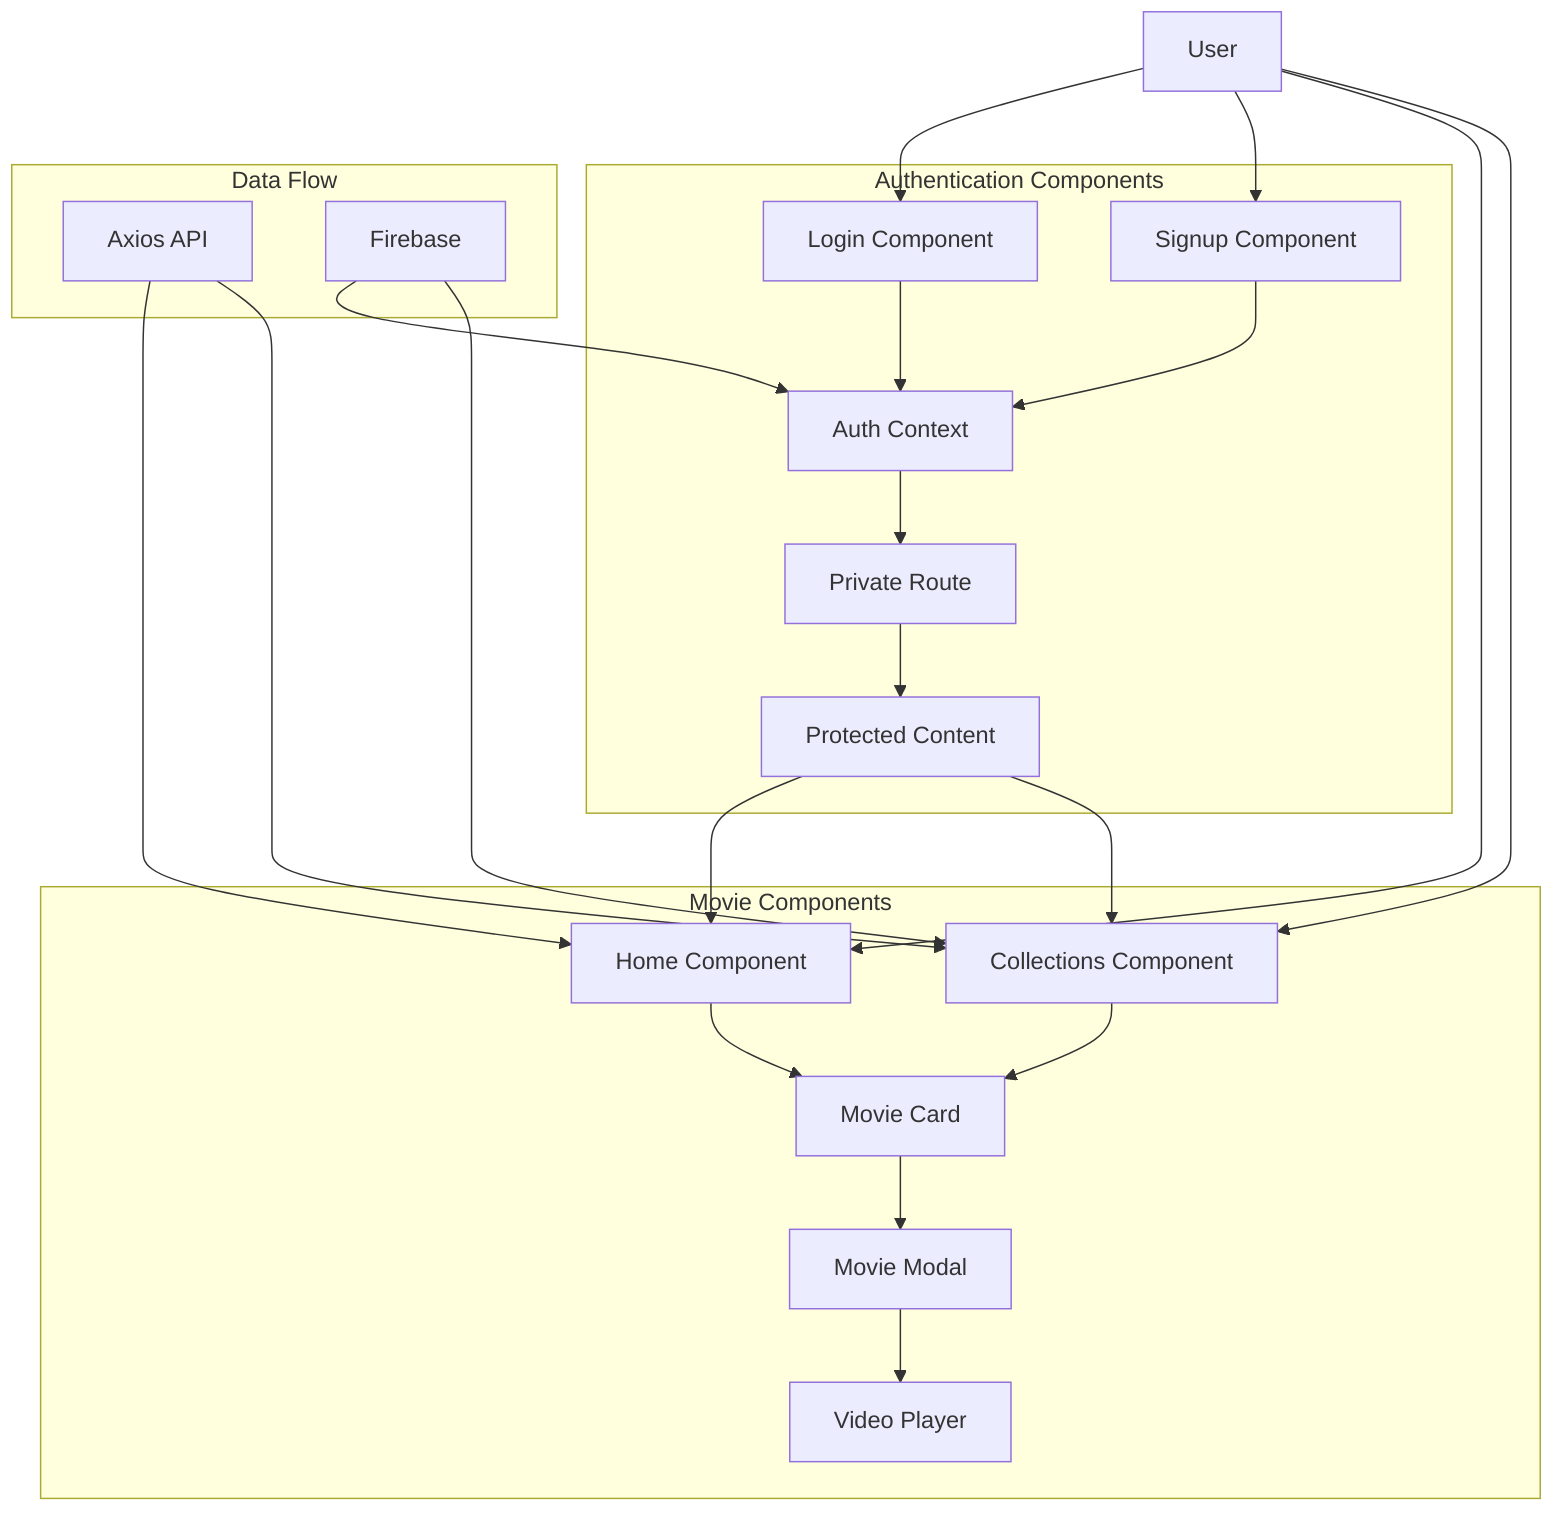 graph TD
    subgraph "Authentication Components"
        LC[Login Component] --> AC[Auth Context]
        SC[Signup Component] --> AC
        AC --> PR[Private Route]
        PR --> Protected[Protected Content]
    end

    subgraph "Movie Components"
        HC[Home Component] --> MC[Movie Card]
        MC --> MM[Movie Modal]
        MM --> VP[Video Player]
        CC[Collections Component] --> MC
    end


    subgraph "Data Flow"
        API[Axios API] --> HC
        API --> CC
        FB[Firebase] --> AC
        FB --> CC
    end

    User --> LC
    User --> SC
    User --> HC
    User --> CC
    Protected --> HC
    Protected --> CC
